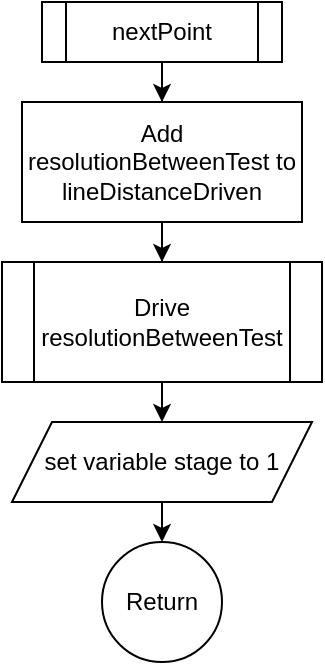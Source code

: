<mxfile version="22.1.8" type="device">
  <diagram name="Page-1" id="vxbAnOGtSHBRn6gay8aa">
    <mxGraphModel dx="564" dy="1338" grid="1" gridSize="10" guides="1" tooltips="1" connect="1" arrows="1" fold="1" page="1" pageScale="1" pageWidth="850" pageHeight="1100" math="0" shadow="0">
      <root>
        <mxCell id="0" />
        <mxCell id="1" parent="0" />
        <mxCell id="ujV3Wevh76F6YG5X3Voo-3" value="" style="edgeStyle=orthogonalEdgeStyle;rounded=0;orthogonalLoop=1;jettySize=auto;html=1;" edge="1" parent="1" source="ujV3Wevh76F6YG5X3Voo-1" target="ujV3Wevh76F6YG5X3Voo-2">
          <mxGeometry relative="1" as="geometry" />
        </mxCell>
        <mxCell id="ujV3Wevh76F6YG5X3Voo-1" value="nextPoint" style="shape=process;whiteSpace=wrap;html=1;backgroundOutline=1;" vertex="1" parent="1">
          <mxGeometry x="170" y="110" width="120" height="30" as="geometry" />
        </mxCell>
        <mxCell id="ujV3Wevh76F6YG5X3Voo-5" value="" style="edgeStyle=orthogonalEdgeStyle;rounded=0;orthogonalLoop=1;jettySize=auto;html=1;entryX=0.5;entryY=0;entryDx=0;entryDy=0;" edge="1" parent="1" source="ujV3Wevh76F6YG5X3Voo-2" target="ujV3Wevh76F6YG5X3Voo-6">
          <mxGeometry relative="1" as="geometry">
            <mxPoint x="230" y="240" as="targetPoint" />
          </mxGeometry>
        </mxCell>
        <mxCell id="ujV3Wevh76F6YG5X3Voo-2" value="Add resolutionBetweenTest to lineDistanceDriven" style="whiteSpace=wrap;html=1;" vertex="1" parent="1">
          <mxGeometry x="160" y="160" width="140" height="60" as="geometry" />
        </mxCell>
        <mxCell id="ujV3Wevh76F6YG5X3Voo-10" style="edgeStyle=orthogonalEdgeStyle;rounded=0;orthogonalLoop=1;jettySize=auto;html=1;exitX=0.5;exitY=1;exitDx=0;exitDy=0;entryX=0.5;entryY=0;entryDx=0;entryDy=0;" edge="1" parent="1" source="ujV3Wevh76F6YG5X3Voo-6" target="ujV3Wevh76F6YG5X3Voo-9">
          <mxGeometry relative="1" as="geometry" />
        </mxCell>
        <mxCell id="ujV3Wevh76F6YG5X3Voo-6" value="Drive resolutionBetweenTest" style="shape=process;whiteSpace=wrap;html=1;backgroundOutline=1;" vertex="1" parent="1">
          <mxGeometry x="150" y="240" width="160" height="60" as="geometry" />
        </mxCell>
        <mxCell id="ujV3Wevh76F6YG5X3Voo-7" value="Return" style="ellipse;whiteSpace=wrap;html=1;aspect=fixed;" vertex="1" parent="1">
          <mxGeometry x="200" y="380" width="60" height="60" as="geometry" />
        </mxCell>
        <mxCell id="ujV3Wevh76F6YG5X3Voo-11" style="edgeStyle=orthogonalEdgeStyle;rounded=0;orthogonalLoop=1;jettySize=auto;html=1;exitX=0.5;exitY=1;exitDx=0;exitDy=0;entryX=0.5;entryY=0;entryDx=0;entryDy=0;" edge="1" parent="1" source="ujV3Wevh76F6YG5X3Voo-9" target="ujV3Wevh76F6YG5X3Voo-7">
          <mxGeometry relative="1" as="geometry" />
        </mxCell>
        <mxCell id="ujV3Wevh76F6YG5X3Voo-9" value="set variable stage to 1" style="shape=parallelogram;perimeter=parallelogramPerimeter;whiteSpace=wrap;html=1;fixedSize=1;" vertex="1" parent="1">
          <mxGeometry x="155" y="320" width="150" height="40" as="geometry" />
        </mxCell>
      </root>
    </mxGraphModel>
  </diagram>
</mxfile>
